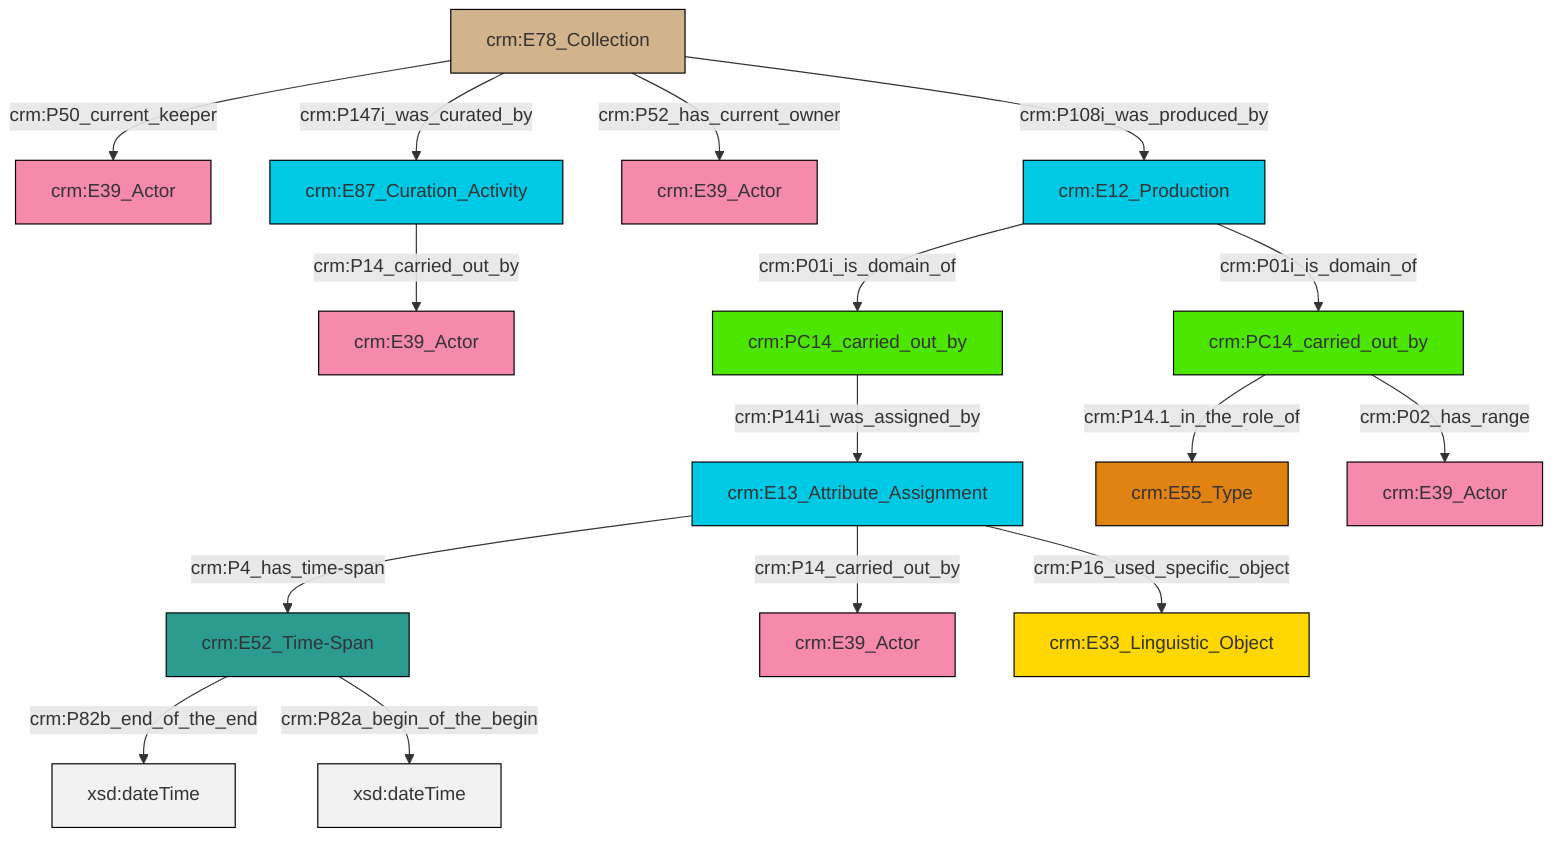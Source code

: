 graph TD
classDef Literal fill:#f2f2f2,stroke:#000000;
classDef CRM_Entity fill:#FFFFFF,stroke:#000000;
classDef Temporal_Entity fill:#00C9E6, stroke:#000000;
classDef Type fill:#E18312, stroke:#000000;
classDef Time-Span fill:#2C9C91, stroke:#000000;
classDef Appellation fill:#FFEB7F, stroke:#000000;
classDef Place fill:#008836, stroke:#000000;
classDef Persistent_Item fill:#B266B2, stroke:#000000;
classDef Conceptual_Object fill:#FFD700, stroke:#000000;
classDef Physical_Thing fill:#D2B48C, stroke:#000000;
classDef Actor fill:#f58aad, stroke:#000000;
classDef PC_Classes fill:#4ce600, stroke:#000000;
classDef Multi fill:#cccccc,stroke:#000000;

2["crm:PC14_carried_out_by"]:::PC_Classes -->|crm:P14.1_in_the_role_of| 0["crm:E55_Type"]:::Type
3["crm:E13_Attribute_Assignment"]:::Temporal_Entity -->|crm:P4_has_time-span| 4["crm:E52_Time-Span"]:::Time-Span
9["crm:E78_Collection"]:::Physical_Thing -->|crm:P50_current_keeper| 10["crm:E39_Actor"]:::Actor
7["crm:E87_Curation_Activity"]:::Temporal_Entity -->|crm:P14_carried_out_by| 11["crm:E39_Actor"]:::Actor
4["crm:E52_Time-Span"]:::Time-Span -->|crm:P82b_end_of_the_end| 14[xsd:dateTime]:::Literal
4["crm:E52_Time-Span"]:::Time-Span -->|crm:P82a_begin_of_the_begin| 15[xsd:dateTime]:::Literal
3["crm:E13_Attribute_Assignment"]:::Temporal_Entity -->|crm:P14_carried_out_by| 16["crm:E39_Actor"]:::Actor
3["crm:E13_Attribute_Assignment"]:::Temporal_Entity -->|crm:P16_used_specific_object| 5["crm:E33_Linguistic_Object"]:::Conceptual_Object
2["crm:PC14_carried_out_by"]:::PC_Classes -->|crm:P02_has_range| 19["crm:E39_Actor"]:::Actor
9["crm:E78_Collection"]:::Physical_Thing -->|crm:P147i_was_curated_by| 7["crm:E87_Curation_Activity"]:::Temporal_Entity
9["crm:E78_Collection"]:::Physical_Thing -->|crm:P52_has_current_owner| 23["crm:E39_Actor"]:::Actor
17["crm:E12_Production"]:::Temporal_Entity -->|crm:P01i_is_domain_of| 20["crm:PC14_carried_out_by"]:::PC_Classes
9["crm:E78_Collection"]:::Physical_Thing -->|crm:P108i_was_produced_by| 17["crm:E12_Production"]:::Temporal_Entity
17["crm:E12_Production"]:::Temporal_Entity -->|crm:P01i_is_domain_of| 2["crm:PC14_carried_out_by"]:::PC_Classes
20["crm:PC14_carried_out_by"]:::PC_Classes -->|crm:P141i_was_assigned_by| 3["crm:E13_Attribute_Assignment"]:::Temporal_Entity